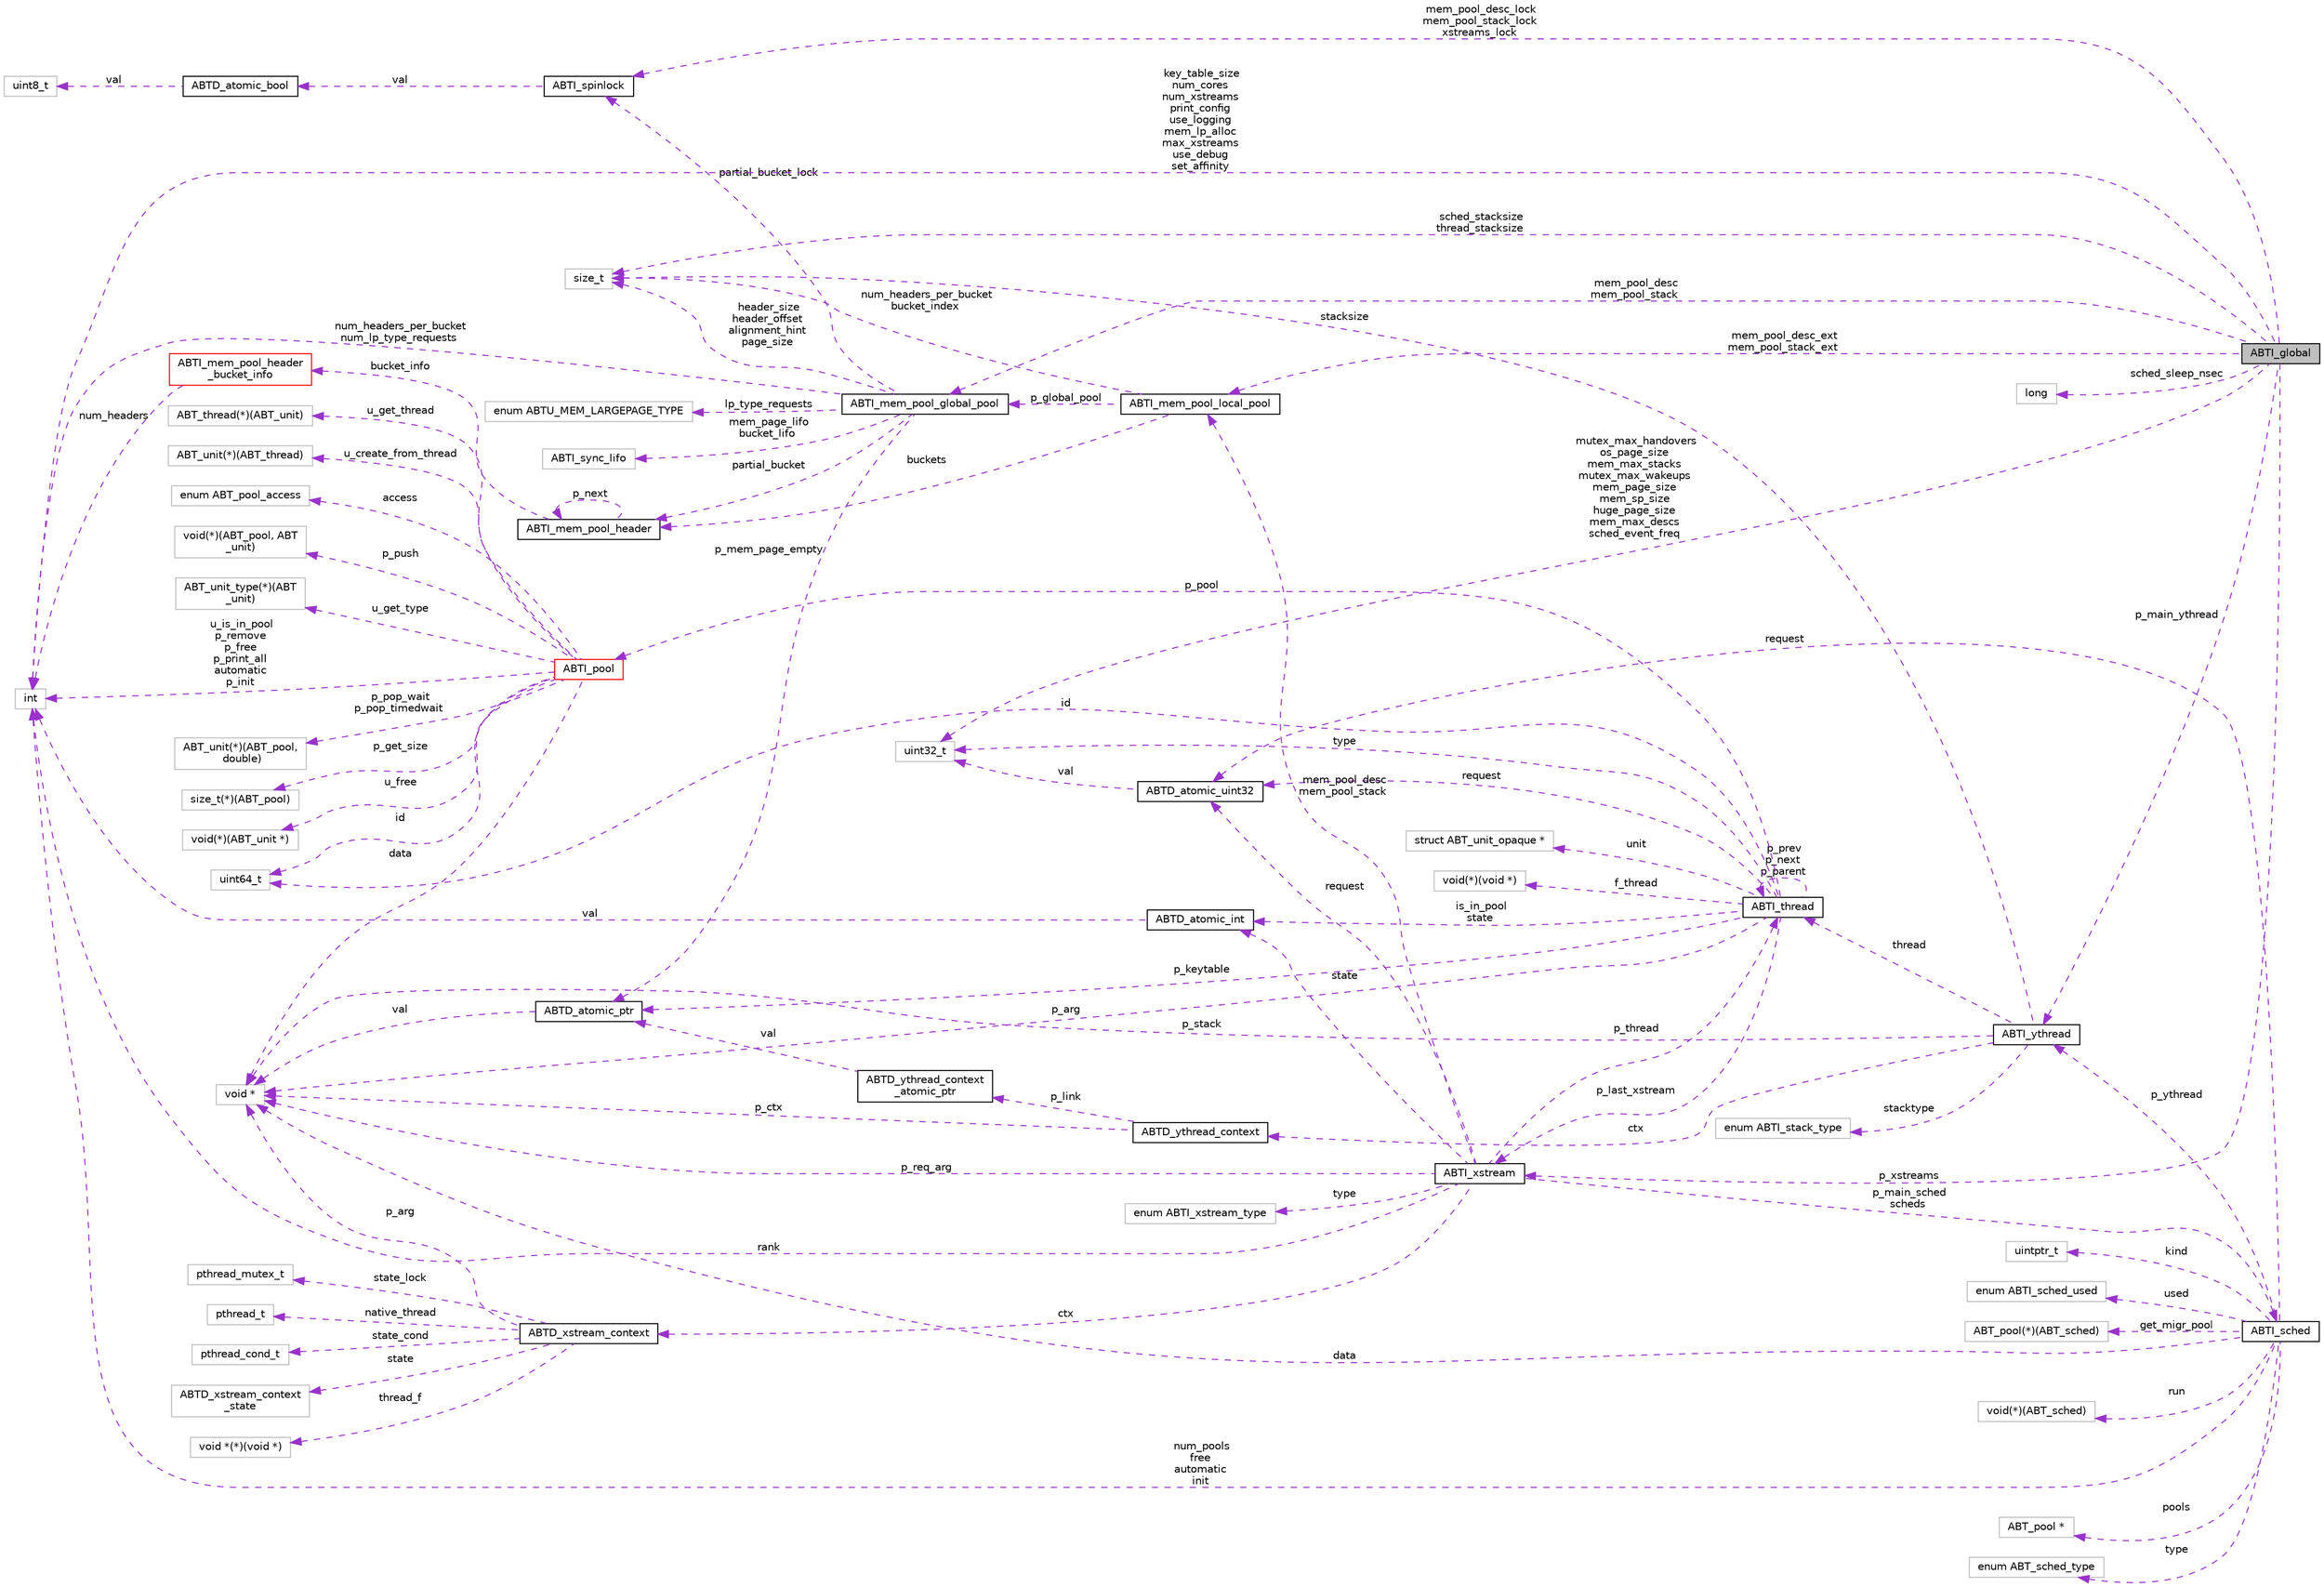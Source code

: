 digraph "ABTI_global"
{
  edge [fontname="Helvetica",fontsize="10",labelfontname="Helvetica",labelfontsize="10"];
  node [fontname="Helvetica",fontsize="10",shape=record];
  rankdir="LR";
  Node1 [label="ABTI_global",height=0.2,width=0.4,color="black", fillcolor="grey75", style="filled" fontcolor="black"];
  Node2 -> Node1 [dir="back",color="darkorchid3",fontsize="10",style="dashed",label=" mem_pool_desc_lock\nmem_pool_stack_lock\nxstreams_lock" ,fontname="Helvetica"];
  Node2 [label="ABTI_spinlock",height=0.2,width=0.4,color="black", fillcolor="white", style="filled",URL="$dc/d81/structABTI__spinlock.html"];
  Node3 -> Node2 [dir="back",color="darkorchid3",fontsize="10",style="dashed",label=" val" ,fontname="Helvetica"];
  Node3 [label="ABTD_atomic_bool",height=0.2,width=0.4,color="black", fillcolor="white", style="filled",URL="$df/d2c/structABTD__atomic__bool.html"];
  Node4 -> Node3 [dir="back",color="darkorchid3",fontsize="10",style="dashed",label=" val" ,fontname="Helvetica"];
  Node4 [label="uint8_t",height=0.2,width=0.4,color="grey75", fillcolor="white", style="filled"];
  Node5 -> Node1 [dir="back",color="darkorchid3",fontsize="10",style="dashed",label=" p_main_ythread" ,fontname="Helvetica"];
  Node5 [label="ABTI_ythread",height=0.2,width=0.4,color="black", fillcolor="white", style="filled",URL="$d5/d5f/structABTI__ythread.html"];
  Node6 -> Node5 [dir="back",color="darkorchid3",fontsize="10",style="dashed",label=" thread" ,fontname="Helvetica"];
  Node6 [label="ABTI_thread",height=0.2,width=0.4,color="black", fillcolor="white", style="filled",URL="$d3/d55/structABTI__thread.html"];
  Node7 -> Node6 [dir="back",color="darkorchid3",fontsize="10",style="dashed",label=" f_thread" ,fontname="Helvetica"];
  Node7 [label="void(*)(void *)",height=0.2,width=0.4,color="grey75", fillcolor="white", style="filled"];
  Node8 -> Node6 [dir="back",color="darkorchid3",fontsize="10",style="dashed",label=" id" ,fontname="Helvetica"];
  Node8 [label="uint64_t",height=0.2,width=0.4,color="grey75", fillcolor="white", style="filled"];
  Node6 -> Node6 [dir="back",color="darkorchid3",fontsize="10",style="dashed",label=" p_prev\np_next\np_parent" ,fontname="Helvetica"];
  Node9 -> Node6 [dir="back",color="darkorchid3",fontsize="10",style="dashed",label=" p_pool" ,fontname="Helvetica"];
  Node9 [label="ABTI_pool",height=0.2,width=0.4,color="red", fillcolor="white", style="filled",URL="$df/d65/structABTI__pool.html"];
  Node10 -> Node9 [dir="back",color="darkorchid3",fontsize="10",style="dashed",label=" p_get_size" ,fontname="Helvetica"];
  Node10 [label="size_t(*)(ABT_pool)",height=0.2,width=0.4,color="grey75", fillcolor="white", style="filled"];
  Node11 -> Node9 [dir="back",color="darkorchid3",fontsize="10",style="dashed",label=" u_free" ,fontname="Helvetica"];
  Node11 [label="void(*)(ABT_unit *)",height=0.2,width=0.4,color="grey75", fillcolor="white", style="filled"];
  Node12 -> Node9 [dir="back",color="darkorchid3",fontsize="10",style="dashed",label=" u_get_thread" ,fontname="Helvetica"];
  Node12 [label="ABT_thread(*)(ABT_unit)",height=0.2,width=0.4,color="grey75", fillcolor="white", style="filled"];
  Node13 -> Node9 [dir="back",color="darkorchid3",fontsize="10",style="dashed",label=" u_create_from_thread" ,fontname="Helvetica"];
  Node13 [label="ABT_unit(*)(ABT_thread)",height=0.2,width=0.4,color="grey75", fillcolor="white", style="filled"];
  Node8 -> Node9 [dir="back",color="darkorchid3",fontsize="10",style="dashed",label=" id" ,fontname="Helvetica"];
  Node14 -> Node9 [dir="back",color="darkorchid3",fontsize="10",style="dashed",label=" access" ,fontname="Helvetica"];
  Node14 [label="enum ABT_pool_access",height=0.2,width=0.4,color="grey75", fillcolor="white", style="filled"];
  Node15 -> Node9 [dir="back",color="darkorchid3",fontsize="10",style="dashed",label=" p_push" ,fontname="Helvetica"];
  Node15 [label="void(*)(ABT_pool, ABT\l_unit)",height=0.2,width=0.4,color="grey75", fillcolor="white", style="filled"];
  Node16 -> Node9 [dir="back",color="darkorchid3",fontsize="10",style="dashed",label=" u_get_type" ,fontname="Helvetica"];
  Node16 [label="ABT_unit_type(*)(ABT\l_unit)",height=0.2,width=0.4,color="grey75", fillcolor="white", style="filled"];
  Node17 -> Node9 [dir="back",color="darkorchid3",fontsize="10",style="dashed",label=" p_pop_wait\np_pop_timedwait" ,fontname="Helvetica"];
  Node17 [label="ABT_unit(*)(ABT_pool,\l double)",height=0.2,width=0.4,color="grey75", fillcolor="white", style="filled"];
  Node18 -> Node9 [dir="back",color="darkorchid3",fontsize="10",style="dashed",label=" u_is_in_pool\np_remove\np_free\np_print_all\nautomatic\np_init" ,fontname="Helvetica"];
  Node18 [label="int",height=0.2,width=0.4,color="grey75", fillcolor="white", style="filled"];
  Node19 -> Node9 [dir="back",color="darkorchid3",fontsize="10",style="dashed",label=" data" ,fontname="Helvetica"];
  Node19 [label="void *",height=0.2,width=0.4,color="grey75", fillcolor="white", style="filled"];
  Node20 -> Node6 [dir="back",color="darkorchid3",fontsize="10",style="dashed",label=" p_last_xstream" ,fontname="Helvetica"];
  Node20 [label="ABTI_xstream",height=0.2,width=0.4,color="black", fillcolor="white", style="filled",URL="$dc/d3f/structABTI__xstream.html"];
  Node21 -> Node20 [dir="back",color="darkorchid3",fontsize="10",style="dashed",label=" ctx" ,fontname="Helvetica"];
  Node21 [label="ABTD_xstream_context",height=0.2,width=0.4,color="black", fillcolor="white", style="filled",URL="$df/dec/structABTD__xstream__context.html"];
  Node22 -> Node21 [dir="back",color="darkorchid3",fontsize="10",style="dashed",label=" state" ,fontname="Helvetica"];
  Node22 [label="ABTD_xstream_context\l_state",height=0.2,width=0.4,color="grey75", fillcolor="white", style="filled"];
  Node23 -> Node21 [dir="back",color="darkorchid3",fontsize="10",style="dashed",label=" thread_f" ,fontname="Helvetica"];
  Node23 [label="void *(*)(void *)",height=0.2,width=0.4,color="grey75", fillcolor="white", style="filled"];
  Node24 -> Node21 [dir="back",color="darkorchid3",fontsize="10",style="dashed",label=" state_lock" ,fontname="Helvetica"];
  Node24 [label="pthread_mutex_t",height=0.2,width=0.4,color="grey75", fillcolor="white", style="filled"];
  Node25 -> Node21 [dir="back",color="darkorchid3",fontsize="10",style="dashed",label=" native_thread" ,fontname="Helvetica"];
  Node25 [label="pthread_t",height=0.2,width=0.4,color="grey75", fillcolor="white", style="filled"];
  Node26 -> Node21 [dir="back",color="darkorchid3",fontsize="10",style="dashed",label=" state_cond" ,fontname="Helvetica"];
  Node26 [label="pthread_cond_t",height=0.2,width=0.4,color="grey75", fillcolor="white", style="filled"];
  Node19 -> Node21 [dir="back",color="darkorchid3",fontsize="10",style="dashed",label=" p_arg" ,fontname="Helvetica"];
  Node6 -> Node20 [dir="back",color="darkorchid3",fontsize="10",style="dashed",label=" p_thread" ,fontname="Helvetica"];
  Node27 -> Node20 [dir="back",color="darkorchid3",fontsize="10",style="dashed",label=" p_main_sched\nscheds" ,fontname="Helvetica"];
  Node27 [label="ABTI_sched",height=0.2,width=0.4,color="black", fillcolor="white", style="filled",URL="$d0/dd5/structABTI__sched.html"];
  Node28 -> Node27 [dir="back",color="darkorchid3",fontsize="10",style="dashed",label=" get_migr_pool" ,fontname="Helvetica"];
  Node28 [label="ABT_pool(*)(ABT_sched)",height=0.2,width=0.4,color="grey75", fillcolor="white", style="filled"];
  Node5 -> Node27 [dir="back",color="darkorchid3",fontsize="10",style="dashed",label=" p_ythread" ,fontname="Helvetica"];
  Node18 -> Node27 [dir="back",color="darkorchid3",fontsize="10",style="dashed",label=" num_pools\nfree\nautomatic\ninit" ,fontname="Helvetica"];
  Node29 -> Node27 [dir="back",color="darkorchid3",fontsize="10",style="dashed",label=" run" ,fontname="Helvetica"];
  Node29 [label="void(*)(ABT_sched)",height=0.2,width=0.4,color="grey75", fillcolor="white", style="filled"];
  Node30 -> Node27 [dir="back",color="darkorchid3",fontsize="10",style="dashed",label=" pools" ,fontname="Helvetica"];
  Node30 [label="ABT_pool *",height=0.2,width=0.4,color="grey75", fillcolor="white", style="filled"];
  Node31 -> Node27 [dir="back",color="darkorchid3",fontsize="10",style="dashed",label=" request" ,fontname="Helvetica"];
  Node31 [label="ABTD_atomic_uint32",height=0.2,width=0.4,color="black", fillcolor="white", style="filled",URL="$db/df7/structABTD__atomic__uint32.html"];
  Node32 -> Node31 [dir="back",color="darkorchid3",fontsize="10",style="dashed",label=" val" ,fontname="Helvetica"];
  Node32 [label="uint32_t",height=0.2,width=0.4,color="grey75", fillcolor="white", style="filled"];
  Node33 -> Node27 [dir="back",color="darkorchid3",fontsize="10",style="dashed",label=" used" ,fontname="Helvetica"];
  Node33 [label="enum ABTI_sched_used",height=0.2,width=0.4,color="grey75", fillcolor="white", style="filled"];
  Node19 -> Node27 [dir="back",color="darkorchid3",fontsize="10",style="dashed",label=" data" ,fontname="Helvetica"];
  Node34 -> Node27 [dir="back",color="darkorchid3",fontsize="10",style="dashed",label=" type" ,fontname="Helvetica"];
  Node34 [label="enum ABT_sched_type",height=0.2,width=0.4,color="grey75", fillcolor="white", style="filled"];
  Node35 -> Node27 [dir="back",color="darkorchid3",fontsize="10",style="dashed",label=" kind" ,fontname="Helvetica"];
  Node35 [label="uintptr_t",height=0.2,width=0.4,color="grey75", fillcolor="white", style="filled"];
  Node36 -> Node20 [dir="back",color="darkorchid3",fontsize="10",style="dashed",label=" type" ,fontname="Helvetica"];
  Node36 [label="enum ABTI_xstream_type",height=0.2,width=0.4,color="grey75", fillcolor="white", style="filled"];
  Node37 -> Node20 [dir="back",color="darkorchid3",fontsize="10",style="dashed",label=" state" ,fontname="Helvetica"];
  Node37 [label="ABTD_atomic_int",height=0.2,width=0.4,color="black", fillcolor="white", style="filled",URL="$d5/df5/structABTD__atomic__int.html"];
  Node18 -> Node37 [dir="back",color="darkorchid3",fontsize="10",style="dashed",label=" val" ,fontname="Helvetica"];
  Node18 -> Node20 [dir="back",color="darkorchid3",fontsize="10",style="dashed",label=" rank" ,fontname="Helvetica"];
  Node38 -> Node20 [dir="back",color="darkorchid3",fontsize="10",style="dashed",label=" mem_pool_desc\nmem_pool_stack" ,fontname="Helvetica"];
  Node38 [label="ABTI_mem_pool_local_pool",height=0.2,width=0.4,color="black", fillcolor="white", style="filled",URL="$d6/d69/structABTI__mem__pool__local__pool.html"];
  Node39 -> Node38 [dir="back",color="darkorchid3",fontsize="10",style="dashed",label=" num_headers_per_bucket\nbucket_index" ,fontname="Helvetica"];
  Node39 [label="size_t",height=0.2,width=0.4,color="grey75", fillcolor="white", style="filled"];
  Node40 -> Node38 [dir="back",color="darkorchid3",fontsize="10",style="dashed",label=" buckets" ,fontname="Helvetica"];
  Node40 [label="ABTI_mem_pool_header",height=0.2,width=0.4,color="black", fillcolor="white", style="filled",URL="$de/d24/structABTI__mem__pool__header.html"];
  Node41 -> Node40 [dir="back",color="darkorchid3",fontsize="10",style="dashed",label=" bucket_info" ,fontname="Helvetica"];
  Node41 [label="ABTI_mem_pool_header\l_bucket_info",height=0.2,width=0.4,color="red", fillcolor="white", style="filled",URL="$d5/d6c/unionABTI__mem__pool__header__bucket__info.html"];
  Node18 -> Node41 [dir="back",color="darkorchid3",fontsize="10",style="dashed",label=" num_headers" ,fontname="Helvetica"];
  Node40 -> Node40 [dir="back",color="darkorchid3",fontsize="10",style="dashed",label=" p_next" ,fontname="Helvetica"];
  Node42 -> Node38 [dir="back",color="darkorchid3",fontsize="10",style="dashed",label=" p_global_pool" ,fontname="Helvetica"];
  Node42 [label="ABTI_mem_pool_global_pool",height=0.2,width=0.4,color="black", fillcolor="white", style="filled",URL="$d7/de4/structABTI__mem__pool__global__pool.html"];
  Node2 -> Node42 [dir="back",color="darkorchid3",fontsize="10",style="dashed",label=" partial_bucket_lock" ,fontname="Helvetica"];
  Node43 -> Node42 [dir="back",color="darkorchid3",fontsize="10",style="dashed",label=" mem_page_lifo\nbucket_lifo" ,fontname="Helvetica"];
  Node43 [label="ABTI_sync_lifo",height=0.2,width=0.4,color="grey75", fillcolor="white", style="filled"];
  Node39 -> Node42 [dir="back",color="darkorchid3",fontsize="10",style="dashed",label=" header_size\nheader_offset\nalignment_hint\npage_size" ,fontname="Helvetica"];
  Node40 -> Node42 [dir="back",color="darkorchid3",fontsize="10",style="dashed",label=" partial_bucket" ,fontname="Helvetica"];
  Node18 -> Node42 [dir="back",color="darkorchid3",fontsize="10",style="dashed",label=" num_headers_per_bucket\nnum_lp_type_requests" ,fontname="Helvetica"];
  Node44 -> Node42 [dir="back",color="darkorchid3",fontsize="10",style="dashed",label=" p_mem_page_empty" ,fontname="Helvetica"];
  Node44 [label="ABTD_atomic_ptr",height=0.2,width=0.4,color="black", fillcolor="white", style="filled",URL="$df/d5b/structABTD__atomic__ptr.html"];
  Node19 -> Node44 [dir="back",color="darkorchid3",fontsize="10",style="dashed",label=" val" ,fontname="Helvetica"];
  Node45 -> Node42 [dir="back",color="darkorchid3",fontsize="10",style="dashed",label=" lp_type_requests" ,fontname="Helvetica"];
  Node45 [label="enum ABTU_MEM_LARGEPAGE_TYPE",height=0.2,width=0.4,color="grey75", fillcolor="white", style="filled"];
  Node31 -> Node20 [dir="back",color="darkorchid3",fontsize="10",style="dashed",label=" request" ,fontname="Helvetica"];
  Node19 -> Node20 [dir="back",color="darkorchid3",fontsize="10",style="dashed",label=" p_req_arg" ,fontname="Helvetica"];
  Node32 -> Node6 [dir="back",color="darkorchid3",fontsize="10",style="dashed",label=" type" ,fontname="Helvetica"];
  Node37 -> Node6 [dir="back",color="darkorchid3",fontsize="10",style="dashed",label=" is_in_pool\nstate" ,fontname="Helvetica"];
  Node44 -> Node6 [dir="back",color="darkorchid3",fontsize="10",style="dashed",label=" p_keytable" ,fontname="Helvetica"];
  Node31 -> Node6 [dir="back",color="darkorchid3",fontsize="10",style="dashed",label=" request" ,fontname="Helvetica"];
  Node19 -> Node6 [dir="back",color="darkorchid3",fontsize="10",style="dashed",label=" p_arg" ,fontname="Helvetica"];
  Node46 -> Node6 [dir="back",color="darkorchid3",fontsize="10",style="dashed",label=" unit" ,fontname="Helvetica"];
  Node46 [label="struct ABT_unit_opaque *",height=0.2,width=0.4,color="grey75", fillcolor="white", style="filled"];
  Node39 -> Node5 [dir="back",color="darkorchid3",fontsize="10",style="dashed",label=" stacksize" ,fontname="Helvetica"];
  Node47 -> Node5 [dir="back",color="darkorchid3",fontsize="10",style="dashed",label=" ctx" ,fontname="Helvetica"];
  Node47 [label="ABTD_ythread_context",height=0.2,width=0.4,color="black", fillcolor="white", style="filled",URL="$d8/df3/structABTD__ythread__context.html"];
  Node48 -> Node47 [dir="back",color="darkorchid3",fontsize="10",style="dashed",label=" p_link" ,fontname="Helvetica"];
  Node48 [label="ABTD_ythread_context\l_atomic_ptr",height=0.2,width=0.4,color="black", fillcolor="white", style="filled",URL="$d6/dfc/structABTD__ythread__context__atomic__ptr.html"];
  Node44 -> Node48 [dir="back",color="darkorchid3",fontsize="10",style="dashed",label=" val" ,fontname="Helvetica"];
  Node19 -> Node47 [dir="back",color="darkorchid3",fontsize="10",style="dashed",label=" p_ctx" ,fontname="Helvetica"];
  Node49 -> Node5 [dir="back",color="darkorchid3",fontsize="10",style="dashed",label=" stacktype" ,fontname="Helvetica"];
  Node49 [label="enum ABTI_stack_type",height=0.2,width=0.4,color="grey75", fillcolor="white", style="filled"];
  Node19 -> Node5 [dir="back",color="darkorchid3",fontsize="10",style="dashed",label=" p_stack" ,fontname="Helvetica"];
  Node39 -> Node1 [dir="back",color="darkorchid3",fontsize="10",style="dashed",label=" sched_stacksize\nthread_stacksize" ,fontname="Helvetica"];
  Node20 -> Node1 [dir="back",color="darkorchid3",fontsize="10",style="dashed",label=" p_xstreams" ,fontname="Helvetica"];
  Node32 -> Node1 [dir="back",color="darkorchid3",fontsize="10",style="dashed",label=" mutex_max_handovers\nos_page_size\nmem_max_stacks\nmutex_max_wakeups\nmem_page_size\nmem_sp_size\nhuge_page_size\nmem_max_descs\nsched_event_freq" ,fontname="Helvetica"];
  Node18 -> Node1 [dir="back",color="darkorchid3",fontsize="10",style="dashed",label=" key_table_size\nnum_cores\nnum_xstreams\nprint_config\nuse_logging\nmem_lp_alloc\nmax_xstreams\nuse_debug\nset_affinity" ,fontname="Helvetica"];
  Node38 -> Node1 [dir="back",color="darkorchid3",fontsize="10",style="dashed",label=" mem_pool_desc_ext\nmem_pool_stack_ext" ,fontname="Helvetica"];
  Node42 -> Node1 [dir="back",color="darkorchid3",fontsize="10",style="dashed",label=" mem_pool_desc\nmem_pool_stack" ,fontname="Helvetica"];
  Node50 -> Node1 [dir="back",color="darkorchid3",fontsize="10",style="dashed",label=" sched_sleep_nsec" ,fontname="Helvetica"];
  Node50 [label="long",height=0.2,width=0.4,color="grey75", fillcolor="white", style="filled"];
}
